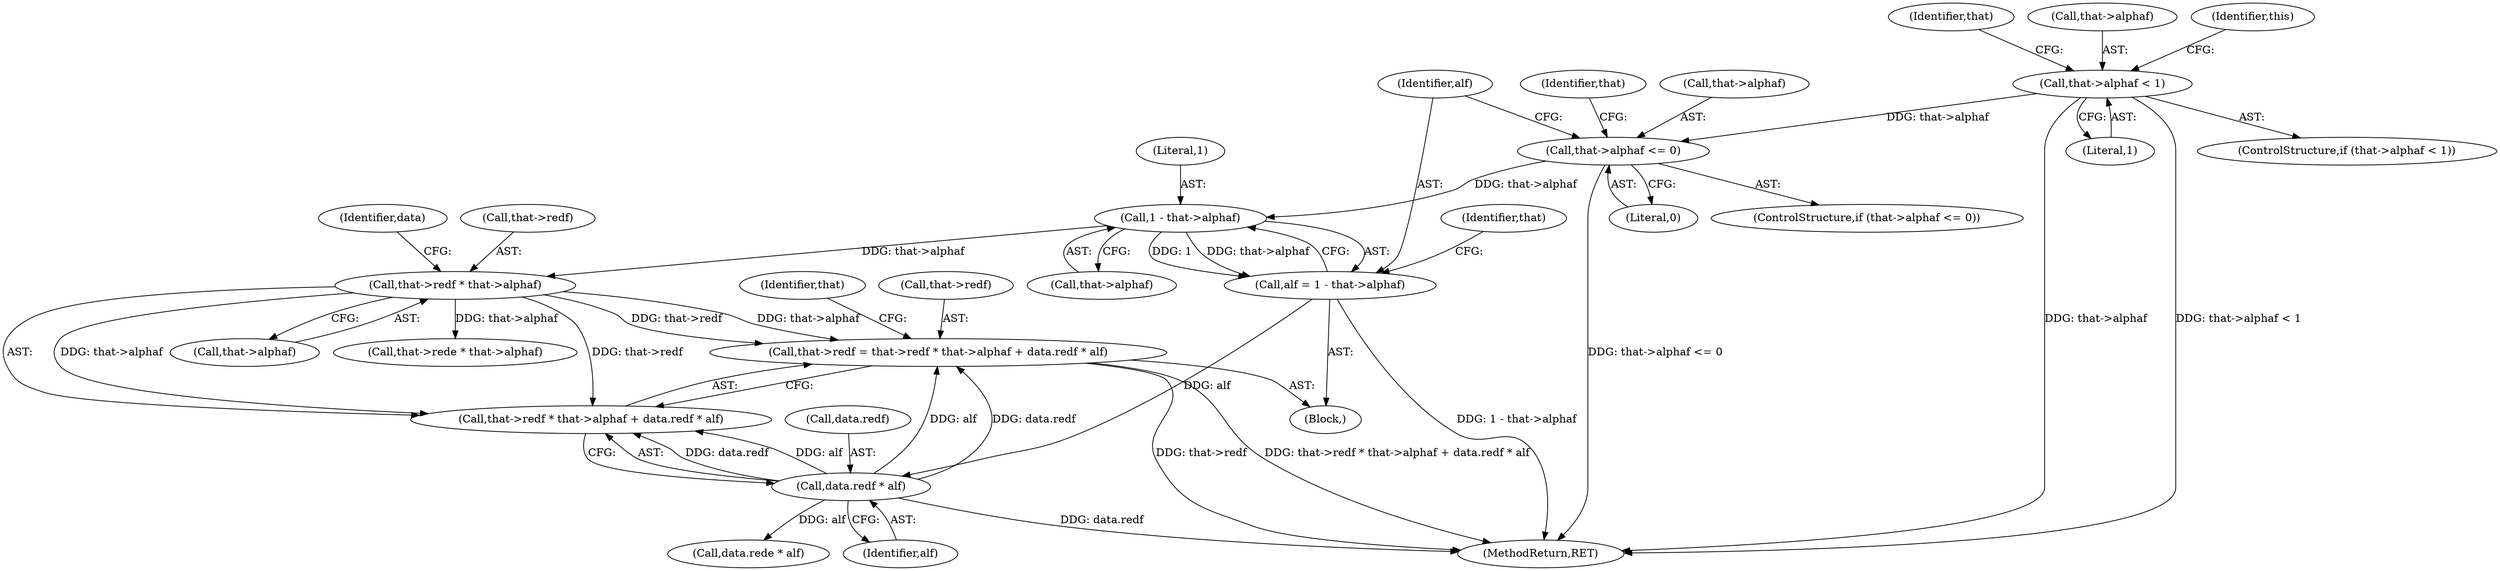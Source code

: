 digraph "0_Android_9d4853418ab2f754c2b63e091c29c5529b8b86ca_58@integer" {
"1000215" [label="(Call,that->redf = that->redf * that->alphaf + data.redf * alf)"];
"1000220" [label="(Call,that->redf * that->alphaf)"];
"1000210" [label="(Call,1 - that->alphaf)"];
"1000136" [label="(Call,that->alphaf <= 0)"];
"1000129" [label="(Call,that->alphaf < 1)"];
"1000227" [label="(Call,data.redf * alf)"];
"1000208" [label="(Call,alf = 1 - that->alphaf)"];
"1000227" [label="(Call,data.redf * alf)"];
"1000138" [label="(Identifier,that)"];
"1000210" [label="(Call,1 - that->alphaf)"];
"1000217" [label="(Identifier,that)"];
"1000229" [label="(Identifier,data)"];
"1000137" [label="(Call,that->alphaf)"];
"1000234" [label="(Identifier,that)"];
"1000216" [label="(Call,that->redf)"];
"1000219" [label="(Call,that->redf * that->alphaf + data.redf * alf)"];
"1000245" [label="(Call,data.rede * alf)"];
"1000136" [label="(Call,that->alphaf <= 0)"];
"1000144" [label="(Identifier,that)"];
"1000228" [label="(Call,data.redf)"];
"1000220" [label="(Call,that->redf * that->alphaf)"];
"1000224" [label="(Call,that->alphaf)"];
"1000209" [label="(Identifier,alf)"];
"1000221" [label="(Call,that->redf)"];
"1000129" [label="(Call,that->alphaf < 1)"];
"1000363" [label="(MethodReturn,RET)"];
"1000211" [label="(Literal,1)"];
"1000231" [label="(Identifier,alf)"];
"1000130" [label="(Call,that->alphaf)"];
"1000140" [label="(Literal,0)"];
"1000237" [label="(Call,that->rede * that->alphaf)"];
"1000206" [label="(Block,)"];
"1000208" [label="(Call,alf = 1 - that->alphaf)"];
"1000133" [label="(Literal,1)"];
"1000215" [label="(Call,that->redf = that->redf * that->alphaf + data.redf * alf)"];
"1000128" [label="(ControlStructure,if (that->alphaf < 1))"];
"1000358" [label="(Identifier,this)"];
"1000135" [label="(ControlStructure,if (that->alphaf <= 0))"];
"1000212" [label="(Call,that->alphaf)"];
"1000215" -> "1000206"  [label="AST: "];
"1000215" -> "1000219"  [label="CFG: "];
"1000216" -> "1000215"  [label="AST: "];
"1000219" -> "1000215"  [label="AST: "];
"1000234" -> "1000215"  [label="CFG: "];
"1000215" -> "1000363"  [label="DDG: that->redf"];
"1000215" -> "1000363"  [label="DDG: that->redf * that->alphaf + data.redf * alf"];
"1000220" -> "1000215"  [label="DDG: that->redf"];
"1000220" -> "1000215"  [label="DDG: that->alphaf"];
"1000227" -> "1000215"  [label="DDG: data.redf"];
"1000227" -> "1000215"  [label="DDG: alf"];
"1000220" -> "1000219"  [label="AST: "];
"1000220" -> "1000224"  [label="CFG: "];
"1000221" -> "1000220"  [label="AST: "];
"1000224" -> "1000220"  [label="AST: "];
"1000229" -> "1000220"  [label="CFG: "];
"1000220" -> "1000219"  [label="DDG: that->redf"];
"1000220" -> "1000219"  [label="DDG: that->alphaf"];
"1000210" -> "1000220"  [label="DDG: that->alphaf"];
"1000220" -> "1000237"  [label="DDG: that->alphaf"];
"1000210" -> "1000208"  [label="AST: "];
"1000210" -> "1000212"  [label="CFG: "];
"1000211" -> "1000210"  [label="AST: "];
"1000212" -> "1000210"  [label="AST: "];
"1000208" -> "1000210"  [label="CFG: "];
"1000210" -> "1000208"  [label="DDG: 1"];
"1000210" -> "1000208"  [label="DDG: that->alphaf"];
"1000136" -> "1000210"  [label="DDG: that->alphaf"];
"1000136" -> "1000135"  [label="AST: "];
"1000136" -> "1000140"  [label="CFG: "];
"1000137" -> "1000136"  [label="AST: "];
"1000140" -> "1000136"  [label="AST: "];
"1000144" -> "1000136"  [label="CFG: "];
"1000209" -> "1000136"  [label="CFG: "];
"1000136" -> "1000363"  [label="DDG: that->alphaf <= 0"];
"1000129" -> "1000136"  [label="DDG: that->alphaf"];
"1000129" -> "1000128"  [label="AST: "];
"1000129" -> "1000133"  [label="CFG: "];
"1000130" -> "1000129"  [label="AST: "];
"1000133" -> "1000129"  [label="AST: "];
"1000138" -> "1000129"  [label="CFG: "];
"1000358" -> "1000129"  [label="CFG: "];
"1000129" -> "1000363"  [label="DDG: that->alphaf"];
"1000129" -> "1000363"  [label="DDG: that->alphaf < 1"];
"1000227" -> "1000219"  [label="AST: "];
"1000227" -> "1000231"  [label="CFG: "];
"1000228" -> "1000227"  [label="AST: "];
"1000231" -> "1000227"  [label="AST: "];
"1000219" -> "1000227"  [label="CFG: "];
"1000227" -> "1000363"  [label="DDG: data.redf"];
"1000227" -> "1000219"  [label="DDG: data.redf"];
"1000227" -> "1000219"  [label="DDG: alf"];
"1000208" -> "1000227"  [label="DDG: alf"];
"1000227" -> "1000245"  [label="DDG: alf"];
"1000208" -> "1000206"  [label="AST: "];
"1000209" -> "1000208"  [label="AST: "];
"1000217" -> "1000208"  [label="CFG: "];
"1000208" -> "1000363"  [label="DDG: 1 - that->alphaf"];
}
